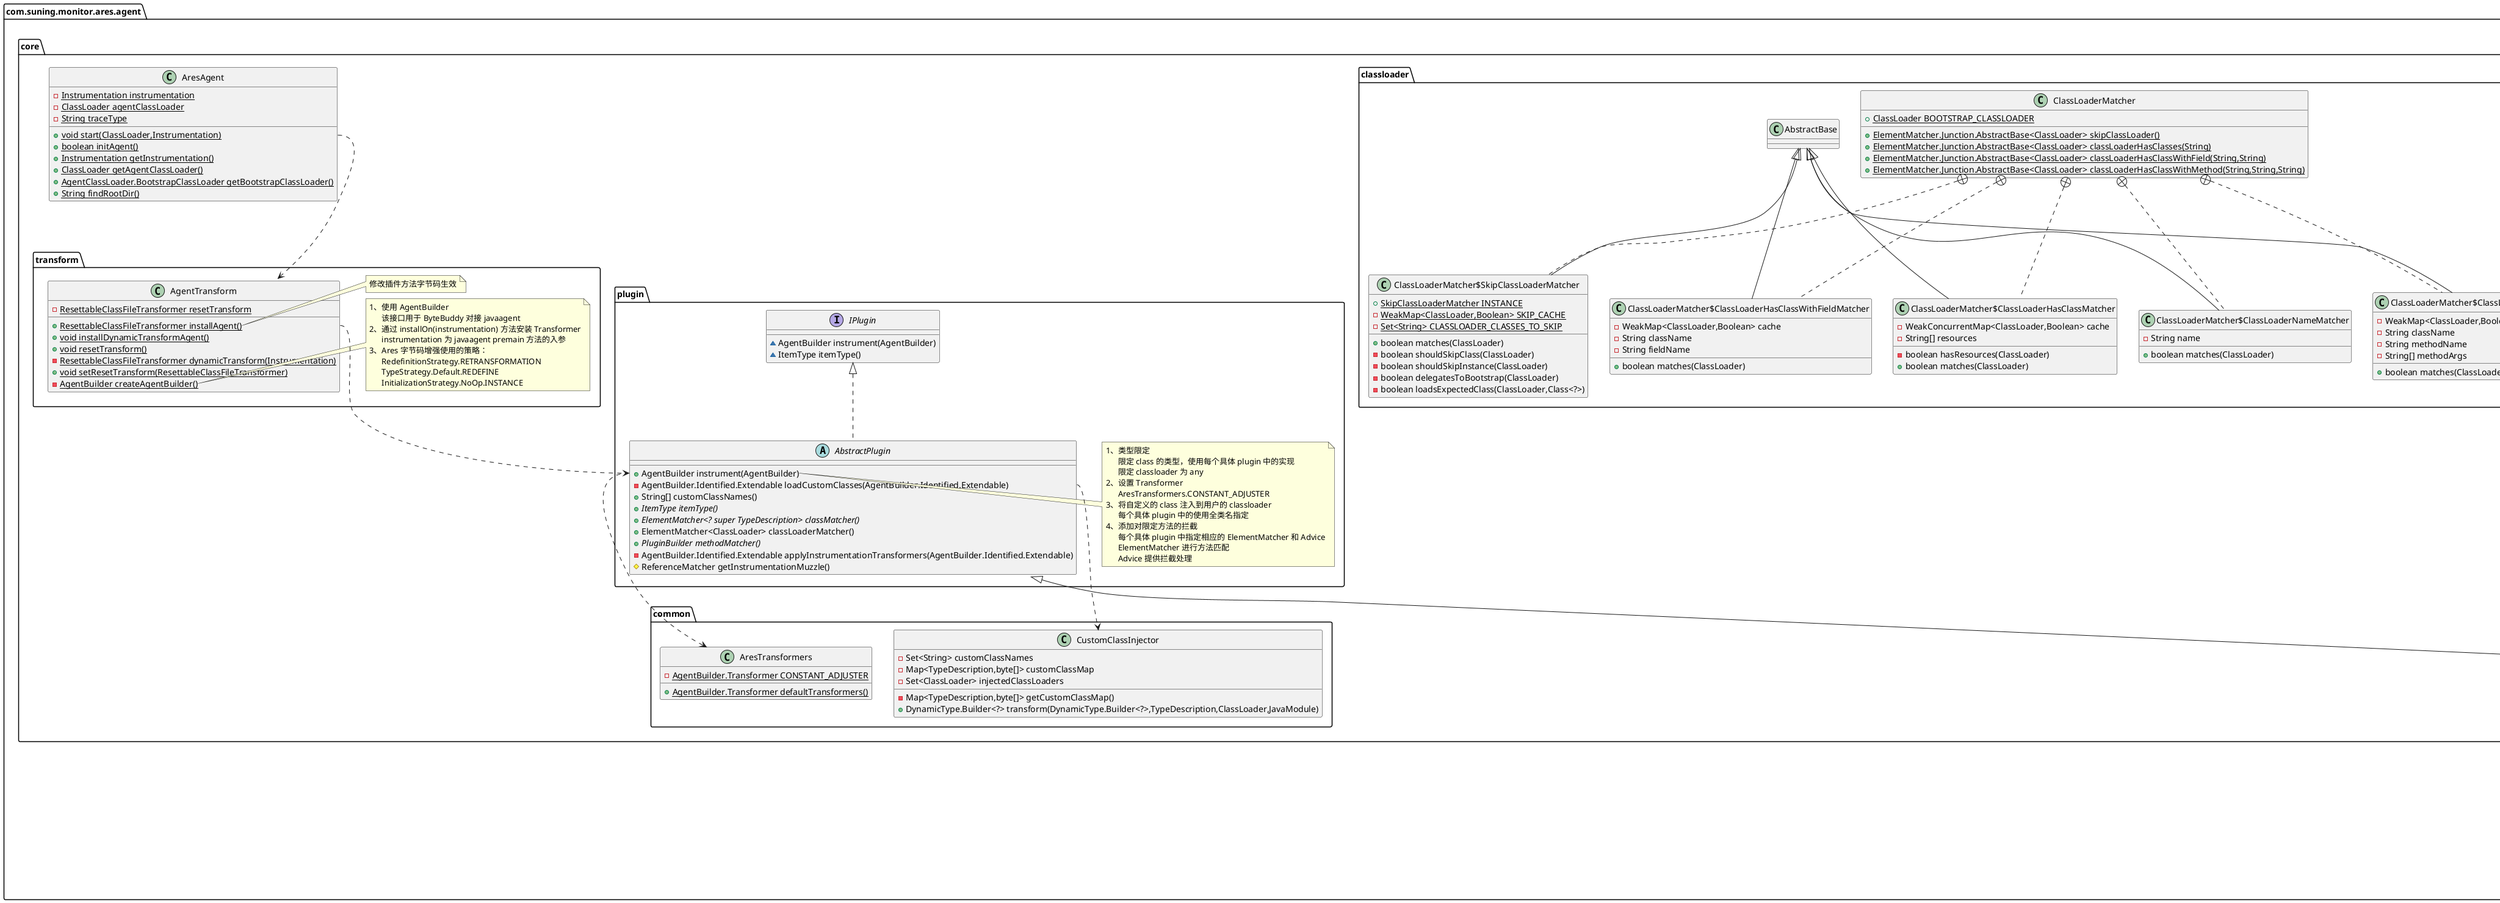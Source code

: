 @startuml
'https://plantuml.com/class-diagram

!pragma useIntermediatePackages false

 依赖 ..> 被依赖 : 使用关系
 关联 --> 被关联 : 结构关系(被关联类以属性形式存在于关联类中)
 聚合 --o 整体 : 整体不存在，部分可存在
 组合 --* 整体 : 整体不存在，部分也不存在
 继承 --|> 被继承
 实现 ..|> 被实现

package com.suning.monitor.ares.agent.main {

    AgentJarResolver <.. Agent::agentInstrumentation

    class AgentJarResolver {
        + {static} boolean loadBootstrapJarFile(Instrumentation,String)
        + {static} URL[] loadBootstrapJarFiles(Instrumentation,String)
        + {static} URL[] loadSystemClassloaderJarFiles(Instrumentation,String)
        + {static} URL[] loadAgentJarFile(String)
        + {static} List<File> getAgentJars(String)
        - {static} List<File> loadJarFiles(File,String)
        - {static} List<File> listJarFiles(File)
        + {static} File findJarFolder()
        + {static} File findJar()
        + {static} boolean loadBootstrapToolsJarFile(Instrumentation)
        - {static} File searchToolsJarFile()
    }

    class Agent {
        - {static} String agentClassLoaderPath
        - {static} String aresAgentClassName
        + {static} void premain(String,Instrumentation)
        + {static} void agentmain(String,Instrumentation)
        + {static} void agentInstrumentation(String,Instrumentation,boolean)
        - {static} void loadJbossModules()
        - {static} ClassLoader createAgentClassLoader(URL[],URL[])
        - {static} ClassLoader getPlatformClassLoader()
    }

    note right of Agent::premain
          javaagent 入口方法
        end note

}


package com.suning.monitor.ares.agent.bootstrap {

    AgentClassLoader +.. AgentClassLoader$BootstrapClassLoader

    class AgentClassLoader {
        - BootstrapClassLoader bootstrapClassLoader
        + URL getResource(String)
        + BootstrapClassLoader getAgentBootstrapClassLoader()
    }

    class AgentClassLoader$BootstrapClassLoader {
        + void addURL(URL)
        # Class<?> findClass(String)
    }

}

package com.suning.monitor.ares.agent.core {

    class AresAgent {
        - {static} Instrumentation instrumentation
        - {static} ClassLoader agentClassLoader
        - {static} String traceType
        + {static} void start(ClassLoader,Instrumentation)
        + {static} boolean initAgent()
        + {static} Instrumentation getInstrumentation()
        + {static} ClassLoader getAgentClassLoader()
        + {static} AgentClassLoader.BootstrapClassLoader getBootstrapClassLoader()
        + {static} String findRootDir()
    }

    class transform.AgentTransform {
        - {static} ResettableClassFileTransformer resetTransform
        + {static} ResettableClassFileTransformer installAgent()
        + {static} void installDynamicTransformAgent()
        + {static} void resetTransform()
        - {static} ResettableClassFileTransformer dynamicTransform(Instrumentation)
        + {static} void setResetTransform(ResettableClassFileTransformer)
        - {static} AgentBuilder createAgentBuilder()
    }

    note right of transform.AgentTransform::installAgent
      修改插件方法字节码生效
    end note

    note right of transform.AgentTransform::createAgentBuilder
      1、使用 AgentBuilder
            该接口用于 ByteBuddy 对接 javaagent
      2、通过 installOn(instrumentation) 方法安装 Transformer
            instrumentation 为 javaagent premain 方法的入参
      3、Ares 字节码增强使用的策略：
            RedefinitionStrategy.RETRANSFORMATION
            TypeStrategy.Default.REDEFINE
            InitializationStrategy.NoOp.INSTANCE
    end note

    interface plugin.IPlugin {
        ~ AgentBuilder instrument(AgentBuilder)
        ~ ItemType itemType()
    }

    abstract plugin.AbstractPlugin {
        + AgentBuilder instrument(AgentBuilder)
        - AgentBuilder.Identified.Extendable loadCustomClasses(AgentBuilder.Identified.Extendable)
        + String[] customClassNames()
        + {abstract}ItemType itemType()
        + {abstract}ElementMatcher<? super TypeDescription> classMatcher()
        + ElementMatcher<ClassLoader> classLoaderMatcher()
        + {abstract}PluginBuilder methodMatcher()
        - AgentBuilder.Identified.Extendable applyInstrumentationTransformers(AgentBuilder.Identified.Extendable)
        # ReferenceMatcher getInstrumentationMuzzle()
    }

    note right of plugin.AbstractPlugin::instrument
          1、类型限定
                限定 class 的类型，使用每个具体 plugin 中的实现
                限定 classloader 为 any
          2、设置 Transformer
                AresTransformers.CONSTANT_ADJUSTER
          3、将自定义的 class 注入到用户的 classloader
                每个具体 plugin 中的使用全类名指定
          4、添加对限定方法的拦截
                每个具体 plugin 中指定相应的 ElementMatcher 和 Advice
                ElementMatcher 进行方法匹配
                Advice 提供拦截处理
        end note

    class common.AresTransformers {
        - {static} AgentBuilder.Transformer CONSTANT_ADJUSTER
        + {static} AgentBuilder.Transformer defaultTransformers()
    }

    class common.CustomClassInjector {
        - Set<String> customClassNames
        - Map<TypeDescription,byte[]> customClassMap
        - Set<ClassLoader> injectedClassLoaders
        - Map<TypeDescription,byte[]> getCustomClassMap()
        + DynamicType.Builder<?> transform(DynamicType.Builder<?>,TypeDescription,ClassLoader,JavaModule)
    }

    AresAgent::start ..> transform.AgentTransform
    transform.AgentTransform::installAgent ..> plugin.AbstractPlugin::instrument
    plugin.IPlugin <|.. plugin.AbstractPlugin
    plugin.AbstractPlugin::instrument ..> common.AresTransformers
    plugin.AbstractPlugin::loadCustomClasses ..> common.CustomClassInjector

}

package com.suning.monitor.ares.agent.plugin {

    class advice.JedisAdvice {
        + {static} Span startSpan(Object[],String)
        + {static} void stopSpan(Span,Object[],String,Object,Throwable)
    }

    class JedisPlugin {
        + ElementMatcher<? super TypeDescription> classMatcher()
        + PluginBuilder methodMatcher()
        + String[] customClassNames()
        + ItemType itemType()
    }

    class common.JedisHelper {
        + {static} Span startSpan(Object[],String)
        + {static} void stopSpan(Span,Object[],String,Object,Throwable)
        - {static} String convertArray2String(String[])
        - {static} boolean isAvailableArray(Object[])
    }

    com.suning.monitor.ares.agent.core.plugin.AbstractPlugin <|-- JedisPlugin
    JedisPlugin::methodMatcher ..> advice.JedisAdvice
    JedisPlugin::customClassNames ..> common.JedisHelper

}







interface com.suning.monitor.ares.agent.core.service.IService {
+ void start()
+ void stop()
}

class com.suning.monitor.ares.agent.core.classloader.ClassLoaderMatcher {
+ {static} ClassLoader BOOTSTRAP_CLASSLOADER
+ {static} ElementMatcher.Junction.AbstractBase<ClassLoader> skipClassLoader()
+ {static} ElementMatcher.Junction.AbstractBase<ClassLoader> classLoaderHasClasses(String)
+ {static} ElementMatcher.Junction.AbstractBase<ClassLoader> classLoaderHasClassWithField(String,String)
+ {static} ElementMatcher.Junction.AbstractBase<ClassLoader> classLoaderHasClassWithMethod(String,String,String)
}
class com.suning.monitor.ares.agent.core.classloader.ClassLoaderMatcher$SkipClassLoaderMatcher {
+ {static} SkipClassLoaderMatcher INSTANCE
- {static} WeakMap<ClassLoader,Boolean> SKIP_CACHE
- {static} Set<String> CLASSLOADER_CLASSES_TO_SKIP
+ boolean matches(ClassLoader)
- boolean shouldSkipClass(ClassLoader)
- boolean shouldSkipInstance(ClassLoader)
- boolean delegatesToBootstrap(ClassLoader)
- boolean loadsExpectedClass(ClassLoader,Class<?>)
}
class com.suning.monitor.ares.agent.core.classloader.ClassLoaderMatcher$ClassLoaderNameMatcher {
- String name
+ boolean matches(ClassLoader)
}
class com.suning.monitor.ares.agent.core.classloader.ClassLoaderMatcher$ClassLoaderHasClassMatcher {
- WeakConcurrentMap<ClassLoader,Boolean> cache
- String[] resources
- boolean hasResources(ClassLoader)
+ boolean matches(ClassLoader)
}
class com.suning.monitor.ares.agent.core.classloader.ClassLoaderMatcher$ClassLoaderHasClassWithFieldMatcher {
- WeakMap<ClassLoader,Boolean> cache
- String className
- String fieldName
+ boolean matches(ClassLoader)
}
class com.suning.monitor.ares.agent.core.classloader.ClassLoaderMatcher$ClassLoaderHasClassWithMethodMatcher {
- WeakMap<ClassLoader,Boolean> cache
- String className
- String methodName
- String[] methodArgs
+ boolean matches(ClassLoader)
}



com.suning.monitor.ares.agent.core.classloader.ClassLoaderMatcher +.. com.suning.monitor.ares.agent.core.classloader.ClassLoaderMatcher$SkipClassLoaderMatcher
com.suning.monitor.ares.agent.core.classloader.AbstractBase <|-- com.suning.monitor.ares.agent.core.classloader.ClassLoaderMatcher$SkipClassLoaderMatcher
com.suning.monitor.ares.agent.core.classloader.ClassLoaderMatcher +.. com.suning.monitor.ares.agent.core.classloader.ClassLoaderMatcher$ClassLoaderNameMatcher
com.suning.monitor.ares.agent.core.classloader.AbstractBase <|-- com.suning.monitor.ares.agent.core.classloader.ClassLoaderMatcher$ClassLoaderNameMatcher
com.suning.monitor.ares.agent.core.classloader.ClassLoaderMatcher +.. com.suning.monitor.ares.agent.core.classloader.ClassLoaderMatcher$ClassLoaderHasClassMatcher
com.suning.monitor.ares.agent.core.classloader.AbstractBase <|-- com.suning.monitor.ares.agent.core.classloader.ClassLoaderMatcher$ClassLoaderHasClassMatcher
com.suning.monitor.ares.agent.core.classloader.ClassLoaderMatcher +.. com.suning.monitor.ares.agent.core.classloader.ClassLoaderMatcher$ClassLoaderHasClassWithFieldMatcher
com.suning.monitor.ares.agent.core.classloader.AbstractBase <|-- com.suning.monitor.ares.agent.core.classloader.ClassLoaderMatcher$ClassLoaderHasClassWithFieldMatcher
com.suning.monitor.ares.agent.core.classloader.ClassLoaderMatcher +.. com.suning.monitor.ares.agent.core.classloader.ClassLoaderMatcher$ClassLoaderHasClassWithMethodMatcher
com.suning.monitor.ares.agent.core.classloader.AbstractBase <|-- com.suning.monitor.ares.agent.core.classloader.ClassLoaderMatcher$ClassLoaderHasClassWithMethodMatcher

@enduml